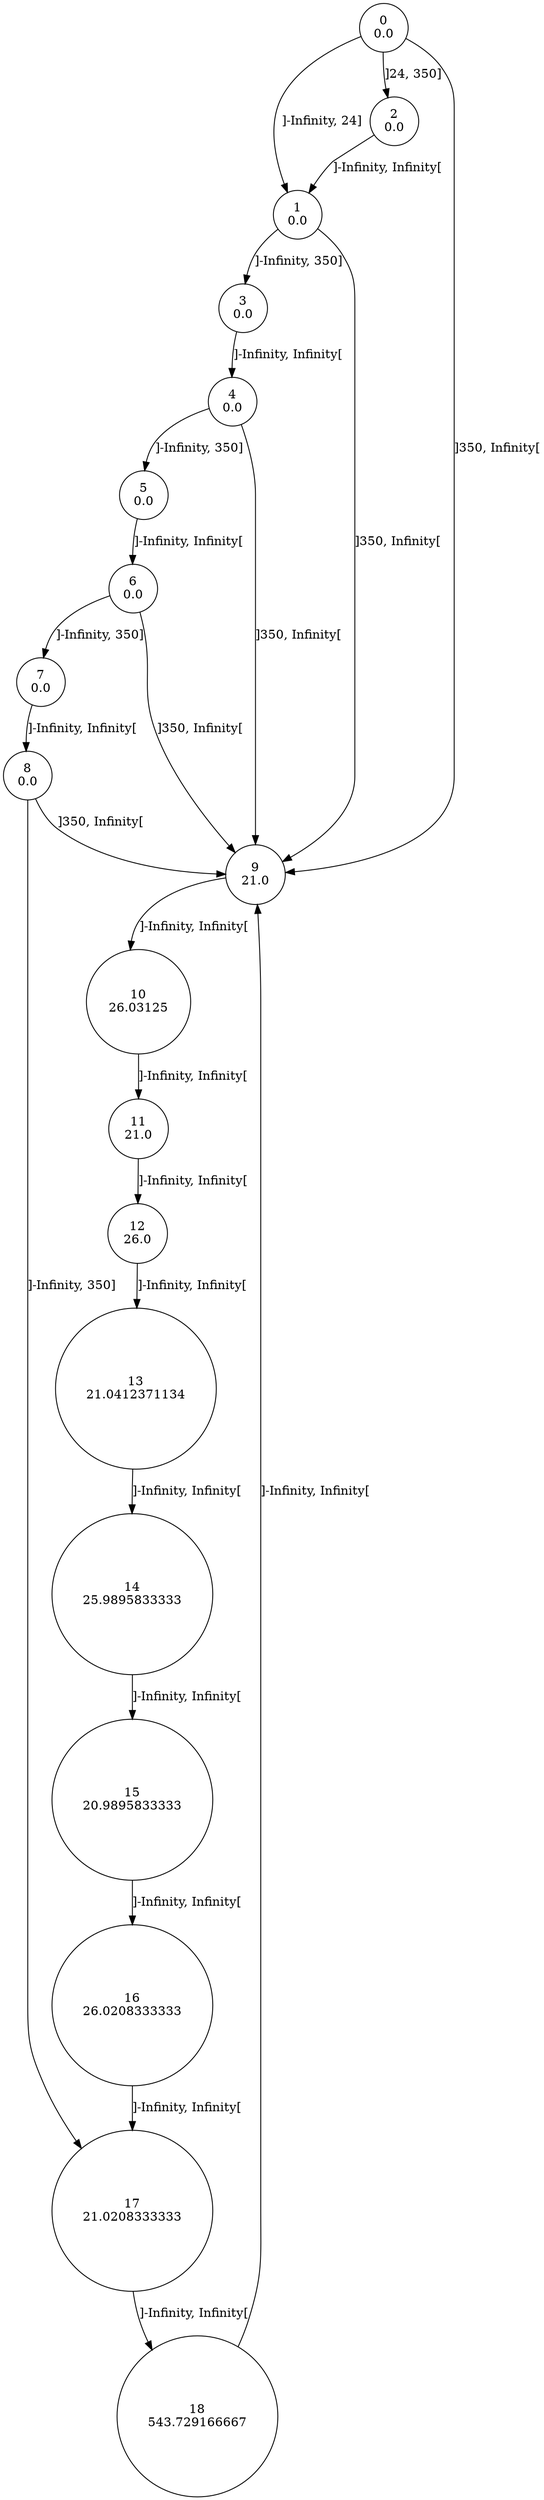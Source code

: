 digraph a {
0 [shape=circle, label="0\n0.0"];
	0 -> 1 [label="]-Infinity, 24]"];
	0 -> 2 [label="]24, 350]"];
	0 -> 9 [label="]350, Infinity["];
1 [shape=circle, label="1\n0.0"];
	1 -> 3 [label="]-Infinity, 350]"];
	1 -> 9 [label="]350, Infinity["];
2 [shape=circle, label="2\n0.0"];
	2 -> 1 [label="]-Infinity, Infinity["];
3 [shape=circle, label="3\n0.0"];
	3 -> 4 [label="]-Infinity, Infinity["];
4 [shape=circle, label="4\n0.0"];
	4 -> 5 [label="]-Infinity, 350]"];
	4 -> 9 [label="]350, Infinity["];
5 [shape=circle, label="5\n0.0"];
	5 -> 6 [label="]-Infinity, Infinity["];
6 [shape=circle, label="6\n0.0"];
	6 -> 7 [label="]-Infinity, 350]"];
	6 -> 9 [label="]350, Infinity["];
7 [shape=circle, label="7\n0.0"];
	7 -> 8 [label="]-Infinity, Infinity["];
8 [shape=circle, label="8\n0.0"];
	8 -> 17 [label="]-Infinity, 350]"];
	8 -> 9 [label="]350, Infinity["];
9 [shape=circle, label="9\n21.0"];
	9 -> 10 [label="]-Infinity, Infinity["];
10 [shape=circle, label="10\n26.03125"];
	10 -> 11 [label="]-Infinity, Infinity["];
11 [shape=circle, label="11\n21.0"];
	11 -> 12 [label="]-Infinity, Infinity["];
12 [shape=circle, label="12\n26.0"];
	12 -> 13 [label="]-Infinity, Infinity["];
13 [shape=circle, label="13\n21.0412371134"];
	13 -> 14 [label="]-Infinity, Infinity["];
14 [shape=circle, label="14\n25.9895833333"];
	14 -> 15 [label="]-Infinity, Infinity["];
15 [shape=circle, label="15\n20.9895833333"];
	15 -> 16 [label="]-Infinity, Infinity["];
16 [shape=circle, label="16\n26.0208333333"];
	16 -> 17 [label="]-Infinity, Infinity["];
17 [shape=circle, label="17\n21.0208333333"];
	17 -> 18 [label="]-Infinity, Infinity["];
18 [shape=circle, label="18\n543.729166667"];
	18 -> 9 [label="]-Infinity, Infinity["];
}